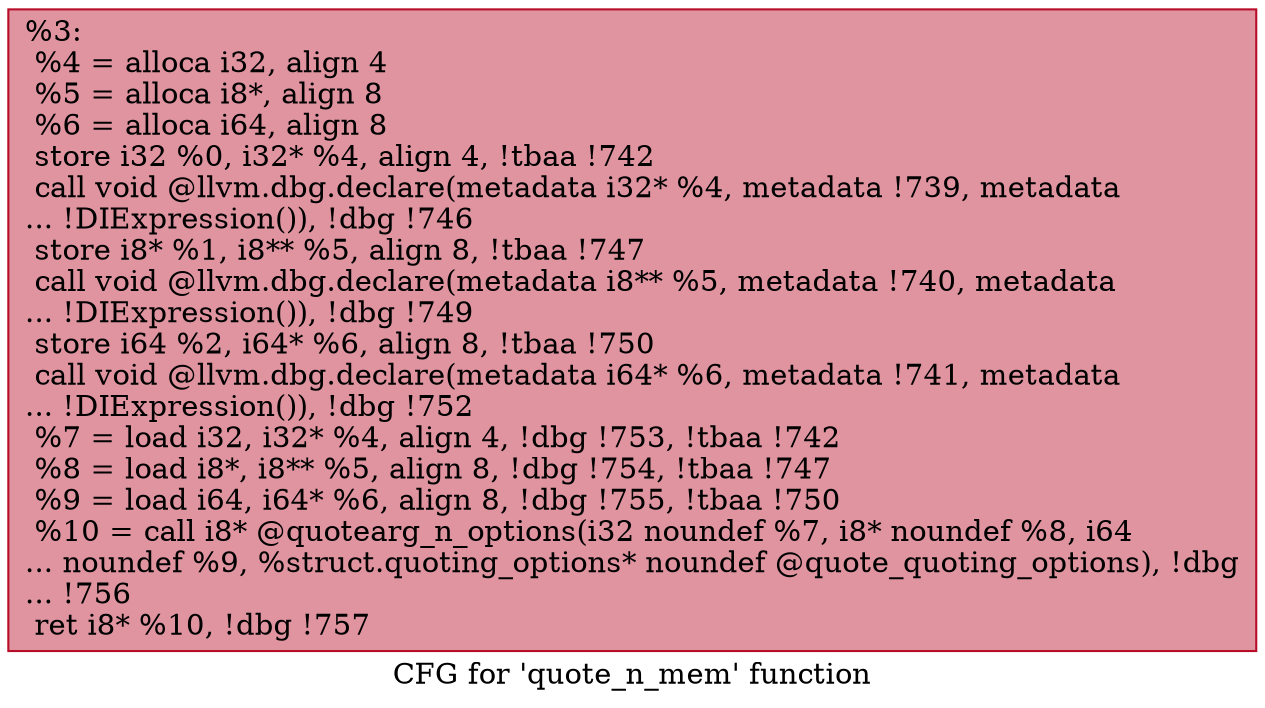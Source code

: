 digraph "CFG for 'quote_n_mem' function" {
	label="CFG for 'quote_n_mem' function";

	Node0x195c7a0 [shape=record,color="#b70d28ff", style=filled, fillcolor="#b70d2870",label="{%3:\l  %4 = alloca i32, align 4\l  %5 = alloca i8*, align 8\l  %6 = alloca i64, align 8\l  store i32 %0, i32* %4, align 4, !tbaa !742\l  call void @llvm.dbg.declare(metadata i32* %4, metadata !739, metadata\l... !DIExpression()), !dbg !746\l  store i8* %1, i8** %5, align 8, !tbaa !747\l  call void @llvm.dbg.declare(metadata i8** %5, metadata !740, metadata\l... !DIExpression()), !dbg !749\l  store i64 %2, i64* %6, align 8, !tbaa !750\l  call void @llvm.dbg.declare(metadata i64* %6, metadata !741, metadata\l... !DIExpression()), !dbg !752\l  %7 = load i32, i32* %4, align 4, !dbg !753, !tbaa !742\l  %8 = load i8*, i8** %5, align 8, !dbg !754, !tbaa !747\l  %9 = load i64, i64* %6, align 8, !dbg !755, !tbaa !750\l  %10 = call i8* @quotearg_n_options(i32 noundef %7, i8* noundef %8, i64\l... noundef %9, %struct.quoting_options* noundef @quote_quoting_options), !dbg\l... !756\l  ret i8* %10, !dbg !757\l}"];
}
